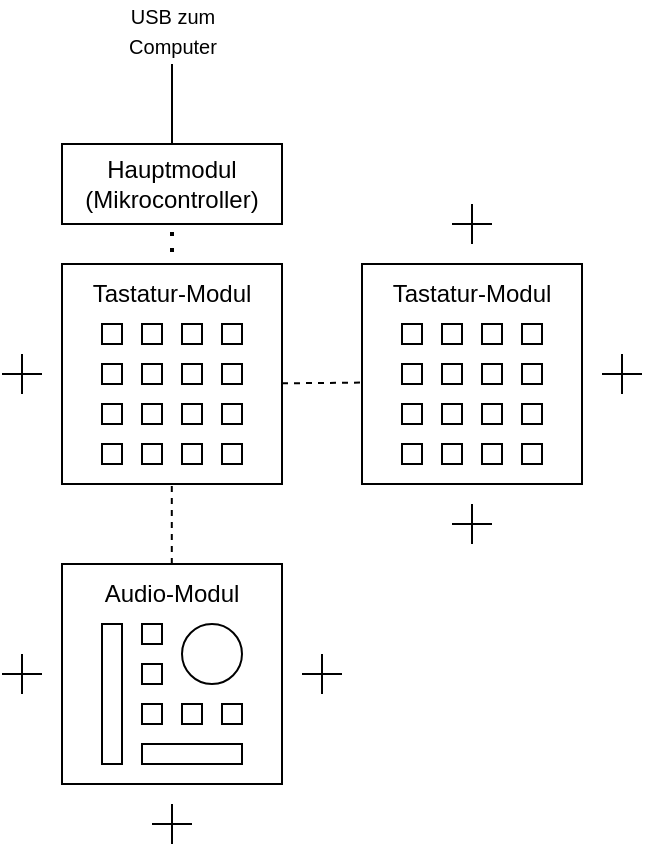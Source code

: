 <mxfile version="25.0.3">
  <diagram name="Seite-1" id="06Lyz3bGMCrr5AQnQPnJ">
    <mxGraphModel dx="1185" dy="632" grid="1" gridSize="10" guides="1" tooltips="1" connect="1" arrows="1" fold="1" page="1" pageScale="1" pageWidth="827" pageHeight="1169" math="0" shadow="0">
      <root>
        <mxCell id="0" />
        <mxCell id="1" parent="0" />
        <mxCell id="qrVqkozFbb9eaZflQ-VE-1" value="" style="rounded=0;whiteSpace=wrap;html=1;" vertex="1" parent="1">
          <mxGeometry x="190" y="380" width="110" height="110" as="geometry" />
        </mxCell>
        <mxCell id="qrVqkozFbb9eaZflQ-VE-2" value="" style="rounded=0;whiteSpace=wrap;html=1;" vertex="1" parent="1">
          <mxGeometry x="210" y="410" width="10" height="10" as="geometry" />
        </mxCell>
        <mxCell id="qrVqkozFbb9eaZflQ-VE-3" value="" style="rounded=0;whiteSpace=wrap;html=1;" vertex="1" parent="1">
          <mxGeometry x="230" y="410" width="10" height="10" as="geometry" />
        </mxCell>
        <mxCell id="qrVqkozFbb9eaZflQ-VE-4" value="" style="rounded=0;whiteSpace=wrap;html=1;" vertex="1" parent="1">
          <mxGeometry x="250" y="410" width="10" height="10" as="geometry" />
        </mxCell>
        <mxCell id="qrVqkozFbb9eaZflQ-VE-5" value="" style="rounded=0;whiteSpace=wrap;html=1;" vertex="1" parent="1">
          <mxGeometry x="270" y="410" width="10" height="10" as="geometry" />
        </mxCell>
        <mxCell id="qrVqkozFbb9eaZflQ-VE-6" value="" style="rounded=0;whiteSpace=wrap;html=1;" vertex="1" parent="1">
          <mxGeometry x="210" y="430" width="10" height="10" as="geometry" />
        </mxCell>
        <mxCell id="qrVqkozFbb9eaZflQ-VE-7" value="" style="rounded=0;whiteSpace=wrap;html=1;" vertex="1" parent="1">
          <mxGeometry x="230" y="430" width="10" height="10" as="geometry" />
        </mxCell>
        <mxCell id="qrVqkozFbb9eaZflQ-VE-8" value="" style="rounded=0;whiteSpace=wrap;html=1;" vertex="1" parent="1">
          <mxGeometry x="250" y="430" width="10" height="10" as="geometry" />
        </mxCell>
        <mxCell id="qrVqkozFbb9eaZflQ-VE-9" value="" style="rounded=0;whiteSpace=wrap;html=1;" vertex="1" parent="1">
          <mxGeometry x="270" y="430" width="10" height="10" as="geometry" />
        </mxCell>
        <mxCell id="qrVqkozFbb9eaZflQ-VE-10" value="" style="rounded=0;whiteSpace=wrap;html=1;" vertex="1" parent="1">
          <mxGeometry x="210" y="450" width="10" height="10" as="geometry" />
        </mxCell>
        <mxCell id="qrVqkozFbb9eaZflQ-VE-11" value="" style="rounded=0;whiteSpace=wrap;html=1;" vertex="1" parent="1">
          <mxGeometry x="230" y="450" width="10" height="10" as="geometry" />
        </mxCell>
        <mxCell id="qrVqkozFbb9eaZflQ-VE-12" value="" style="rounded=0;whiteSpace=wrap;html=1;" vertex="1" parent="1">
          <mxGeometry x="250" y="450" width="10" height="10" as="geometry" />
        </mxCell>
        <mxCell id="qrVqkozFbb9eaZflQ-VE-13" value="" style="rounded=0;whiteSpace=wrap;html=1;" vertex="1" parent="1">
          <mxGeometry x="270" y="450" width="10" height="10" as="geometry" />
        </mxCell>
        <mxCell id="qrVqkozFbb9eaZflQ-VE-14" value="" style="rounded=0;whiteSpace=wrap;html=1;" vertex="1" parent="1">
          <mxGeometry x="210" y="470" width="10" height="10" as="geometry" />
        </mxCell>
        <mxCell id="qrVqkozFbb9eaZflQ-VE-15" value="" style="rounded=0;whiteSpace=wrap;html=1;" vertex="1" parent="1">
          <mxGeometry x="230" y="470" width="10" height="10" as="geometry" />
        </mxCell>
        <mxCell id="qrVqkozFbb9eaZflQ-VE-16" value="" style="rounded=0;whiteSpace=wrap;html=1;" vertex="1" parent="1">
          <mxGeometry x="250" y="470" width="10" height="10" as="geometry" />
        </mxCell>
        <mxCell id="qrVqkozFbb9eaZflQ-VE-17" value="" style="rounded=0;whiteSpace=wrap;html=1;" vertex="1" parent="1">
          <mxGeometry x="270" y="470" width="10" height="10" as="geometry" />
        </mxCell>
        <mxCell id="qrVqkozFbb9eaZflQ-VE-19" value="&lt;font&gt;Tastatur-Modul&lt;/font&gt;" style="text;html=1;align=center;verticalAlign=middle;whiteSpace=wrap;rounded=0;" vertex="1" parent="1">
          <mxGeometry x="195" y="380" width="100" height="30" as="geometry" />
        </mxCell>
        <mxCell id="qrVqkozFbb9eaZflQ-VE-27" value="" style="endArrow=none;html=1;rounded=0;" edge="1" parent="1">
          <mxGeometry width="50" height="50" relative="1" as="geometry">
            <mxPoint x="170" y="445" as="sourcePoint" />
            <mxPoint x="170" y="425" as="targetPoint" />
          </mxGeometry>
        </mxCell>
        <mxCell id="qrVqkozFbb9eaZflQ-VE-28" value="" style="endArrow=none;html=1;rounded=0;" edge="1" parent="1">
          <mxGeometry width="50" height="50" relative="1" as="geometry">
            <mxPoint x="160" y="435" as="sourcePoint" />
            <mxPoint x="180" y="435" as="targetPoint" />
          </mxGeometry>
        </mxCell>
        <mxCell id="qrVqkozFbb9eaZflQ-VE-29" value="" style="rounded=0;whiteSpace=wrap;html=1;" vertex="1" parent="1">
          <mxGeometry x="340" y="380" width="110" height="110" as="geometry" />
        </mxCell>
        <mxCell id="qrVqkozFbb9eaZflQ-VE-30" value="" style="rounded=0;whiteSpace=wrap;html=1;" vertex="1" parent="1">
          <mxGeometry x="360" y="410" width="10" height="10" as="geometry" />
        </mxCell>
        <mxCell id="qrVqkozFbb9eaZflQ-VE-31" value="" style="rounded=0;whiteSpace=wrap;html=1;" vertex="1" parent="1">
          <mxGeometry x="380" y="410" width="10" height="10" as="geometry" />
        </mxCell>
        <mxCell id="qrVqkozFbb9eaZflQ-VE-32" value="" style="rounded=0;whiteSpace=wrap;html=1;" vertex="1" parent="1">
          <mxGeometry x="400" y="410" width="10" height="10" as="geometry" />
        </mxCell>
        <mxCell id="qrVqkozFbb9eaZflQ-VE-33" value="" style="rounded=0;whiteSpace=wrap;html=1;" vertex="1" parent="1">
          <mxGeometry x="420" y="410" width="10" height="10" as="geometry" />
        </mxCell>
        <mxCell id="qrVqkozFbb9eaZflQ-VE-34" value="" style="rounded=0;whiteSpace=wrap;html=1;" vertex="1" parent="1">
          <mxGeometry x="360" y="430" width="10" height="10" as="geometry" />
        </mxCell>
        <mxCell id="qrVqkozFbb9eaZflQ-VE-35" value="" style="rounded=0;whiteSpace=wrap;html=1;" vertex="1" parent="1">
          <mxGeometry x="380" y="430" width="10" height="10" as="geometry" />
        </mxCell>
        <mxCell id="qrVqkozFbb9eaZflQ-VE-36" value="" style="rounded=0;whiteSpace=wrap;html=1;" vertex="1" parent="1">
          <mxGeometry x="400" y="430" width="10" height="10" as="geometry" />
        </mxCell>
        <mxCell id="qrVqkozFbb9eaZflQ-VE-37" value="" style="rounded=0;whiteSpace=wrap;html=1;" vertex="1" parent="1">
          <mxGeometry x="420" y="430" width="10" height="10" as="geometry" />
        </mxCell>
        <mxCell id="qrVqkozFbb9eaZflQ-VE-38" value="" style="rounded=0;whiteSpace=wrap;html=1;" vertex="1" parent="1">
          <mxGeometry x="360" y="450" width="10" height="10" as="geometry" />
        </mxCell>
        <mxCell id="qrVqkozFbb9eaZflQ-VE-39" value="" style="rounded=0;whiteSpace=wrap;html=1;" vertex="1" parent="1">
          <mxGeometry x="380" y="450" width="10" height="10" as="geometry" />
        </mxCell>
        <mxCell id="qrVqkozFbb9eaZflQ-VE-40" value="" style="rounded=0;whiteSpace=wrap;html=1;" vertex="1" parent="1">
          <mxGeometry x="400" y="450" width="10" height="10" as="geometry" />
        </mxCell>
        <mxCell id="qrVqkozFbb9eaZflQ-VE-41" value="" style="rounded=0;whiteSpace=wrap;html=1;" vertex="1" parent="1">
          <mxGeometry x="420" y="450" width="10" height="10" as="geometry" />
        </mxCell>
        <mxCell id="qrVqkozFbb9eaZflQ-VE-42" value="" style="rounded=0;whiteSpace=wrap;html=1;" vertex="1" parent="1">
          <mxGeometry x="360" y="470" width="10" height="10" as="geometry" />
        </mxCell>
        <mxCell id="qrVqkozFbb9eaZflQ-VE-43" value="" style="rounded=0;whiteSpace=wrap;html=1;" vertex="1" parent="1">
          <mxGeometry x="380" y="470" width="10" height="10" as="geometry" />
        </mxCell>
        <mxCell id="qrVqkozFbb9eaZflQ-VE-44" value="" style="rounded=0;whiteSpace=wrap;html=1;" vertex="1" parent="1">
          <mxGeometry x="400" y="470" width="10" height="10" as="geometry" />
        </mxCell>
        <mxCell id="qrVqkozFbb9eaZflQ-VE-45" value="" style="rounded=0;whiteSpace=wrap;html=1;" vertex="1" parent="1">
          <mxGeometry x="420" y="470" width="10" height="10" as="geometry" />
        </mxCell>
        <mxCell id="qrVqkozFbb9eaZflQ-VE-46" value="&lt;font&gt;Tastatur-Modul&lt;/font&gt;" style="text;html=1;align=center;verticalAlign=middle;whiteSpace=wrap;rounded=0;" vertex="1" parent="1">
          <mxGeometry x="345" y="380" width="100" height="30" as="geometry" />
        </mxCell>
        <mxCell id="qrVqkozFbb9eaZflQ-VE-67" value="" style="rounded=0;whiteSpace=wrap;html=1;" vertex="1" parent="1">
          <mxGeometry x="190" y="530" width="110" height="110" as="geometry" />
        </mxCell>
        <mxCell id="qrVqkozFbb9eaZflQ-VE-68" value="" style="rounded=0;whiteSpace=wrap;html=1;" vertex="1" parent="1">
          <mxGeometry x="210" y="560" width="10" height="70" as="geometry" />
        </mxCell>
        <mxCell id="qrVqkozFbb9eaZflQ-VE-69" value="" style="rounded=0;whiteSpace=wrap;html=1;" vertex="1" parent="1">
          <mxGeometry x="230" y="560" width="10" height="10" as="geometry" />
        </mxCell>
        <mxCell id="qrVqkozFbb9eaZflQ-VE-73" value="" style="rounded=0;whiteSpace=wrap;html=1;" vertex="1" parent="1">
          <mxGeometry x="230" y="580" width="10" height="10" as="geometry" />
        </mxCell>
        <mxCell id="qrVqkozFbb9eaZflQ-VE-77" value="" style="rounded=0;whiteSpace=wrap;html=1;" vertex="1" parent="1">
          <mxGeometry x="230" y="600" width="10" height="10" as="geometry" />
        </mxCell>
        <mxCell id="qrVqkozFbb9eaZflQ-VE-78" value="" style="rounded=0;whiteSpace=wrap;html=1;" vertex="1" parent="1">
          <mxGeometry x="250" y="600" width="10" height="10" as="geometry" />
        </mxCell>
        <mxCell id="qrVqkozFbb9eaZflQ-VE-79" value="" style="rounded=0;whiteSpace=wrap;html=1;" vertex="1" parent="1">
          <mxGeometry x="270" y="600" width="10" height="10" as="geometry" />
        </mxCell>
        <mxCell id="qrVqkozFbb9eaZflQ-VE-84" value="&lt;font&gt;Audio-Modul&lt;/font&gt;" style="text;html=1;align=center;verticalAlign=middle;whiteSpace=wrap;rounded=0;" vertex="1" parent="1">
          <mxGeometry x="195" y="530" width="100" height="30" as="geometry" />
        </mxCell>
        <mxCell id="qrVqkozFbb9eaZflQ-VE-87" value="" style="ellipse;whiteSpace=wrap;html=1;aspect=fixed;" vertex="1" parent="1">
          <mxGeometry x="250" y="560" width="30" height="30" as="geometry" />
        </mxCell>
        <mxCell id="qrVqkozFbb9eaZflQ-VE-88" value="" style="rounded=0;whiteSpace=wrap;html=1;" vertex="1" parent="1">
          <mxGeometry x="230" y="620" width="50" height="10" as="geometry" />
        </mxCell>
        <mxCell id="qrVqkozFbb9eaZflQ-VE-92" value="" style="endArrow=none;dashed=1;html=1;rounded=0;entryX=-0.007;entryY=0.539;entryDx=0;entryDy=0;entryPerimeter=0;" edge="1" parent="1" target="qrVqkozFbb9eaZflQ-VE-29">
          <mxGeometry width="50" height="50" relative="1" as="geometry">
            <mxPoint x="300" y="439.67" as="sourcePoint" />
            <mxPoint x="335" y="439.67" as="targetPoint" />
          </mxGeometry>
        </mxCell>
        <mxCell id="qrVqkozFbb9eaZflQ-VE-93" value="" style="endArrow=none;dashed=1;html=1;rounded=0;exitX=0.45;exitY=0;exitDx=0;exitDy=0;exitPerimeter=0;" edge="1" parent="1">
          <mxGeometry width="50" height="50" relative="1" as="geometry">
            <mxPoint x="244.9" y="530" as="sourcePoint" />
            <mxPoint x="244.9" y="490" as="targetPoint" />
            <Array as="points">
              <mxPoint x="244.9" y="510" />
            </Array>
          </mxGeometry>
        </mxCell>
        <mxCell id="qrVqkozFbb9eaZflQ-VE-95" value="" style="endArrow=none;html=1;rounded=0;" edge="1" parent="1">
          <mxGeometry width="50" height="50" relative="1" as="geometry">
            <mxPoint x="470" y="445" as="sourcePoint" />
            <mxPoint x="470" y="425" as="targetPoint" />
          </mxGeometry>
        </mxCell>
        <mxCell id="qrVqkozFbb9eaZflQ-VE-96" value="" style="endArrow=none;html=1;rounded=0;" edge="1" parent="1">
          <mxGeometry width="50" height="50" relative="1" as="geometry">
            <mxPoint x="460" y="435" as="sourcePoint" />
            <mxPoint x="480" y="435" as="targetPoint" />
          </mxGeometry>
        </mxCell>
        <mxCell id="qrVqkozFbb9eaZflQ-VE-97" value="" style="endArrow=none;html=1;rounded=0;" edge="1" parent="1">
          <mxGeometry width="50" height="50" relative="1" as="geometry">
            <mxPoint x="395" y="520" as="sourcePoint" />
            <mxPoint x="395" y="500" as="targetPoint" />
          </mxGeometry>
        </mxCell>
        <mxCell id="qrVqkozFbb9eaZflQ-VE-98" value="" style="endArrow=none;html=1;rounded=0;" edge="1" parent="1">
          <mxGeometry width="50" height="50" relative="1" as="geometry">
            <mxPoint x="385" y="510" as="sourcePoint" />
            <mxPoint x="405" y="510" as="targetPoint" />
          </mxGeometry>
        </mxCell>
        <mxCell id="qrVqkozFbb9eaZflQ-VE-99" value="" style="endArrow=none;html=1;rounded=0;" edge="1" parent="1">
          <mxGeometry width="50" height="50" relative="1" as="geometry">
            <mxPoint x="395" y="370" as="sourcePoint" />
            <mxPoint x="395" y="350" as="targetPoint" />
          </mxGeometry>
        </mxCell>
        <mxCell id="qrVqkozFbb9eaZflQ-VE-100" value="" style="endArrow=none;html=1;rounded=0;" edge="1" parent="1">
          <mxGeometry width="50" height="50" relative="1" as="geometry">
            <mxPoint x="385" y="360" as="sourcePoint" />
            <mxPoint x="405" y="360" as="targetPoint" />
          </mxGeometry>
        </mxCell>
        <mxCell id="qrVqkozFbb9eaZflQ-VE-101" value="" style="endArrow=none;html=1;rounded=0;" edge="1" parent="1">
          <mxGeometry width="50" height="50" relative="1" as="geometry">
            <mxPoint x="320" y="595" as="sourcePoint" />
            <mxPoint x="320" y="575" as="targetPoint" />
          </mxGeometry>
        </mxCell>
        <mxCell id="qrVqkozFbb9eaZflQ-VE-102" value="" style="endArrow=none;html=1;rounded=0;" edge="1" parent="1">
          <mxGeometry width="50" height="50" relative="1" as="geometry">
            <mxPoint x="310" y="585" as="sourcePoint" />
            <mxPoint x="330" y="585" as="targetPoint" />
          </mxGeometry>
        </mxCell>
        <mxCell id="qrVqkozFbb9eaZflQ-VE-103" value="" style="endArrow=none;html=1;rounded=0;" edge="1" parent="1">
          <mxGeometry width="50" height="50" relative="1" as="geometry">
            <mxPoint x="170" y="595" as="sourcePoint" />
            <mxPoint x="170" y="575" as="targetPoint" />
          </mxGeometry>
        </mxCell>
        <mxCell id="qrVqkozFbb9eaZflQ-VE-104" value="" style="endArrow=none;html=1;rounded=0;" edge="1" parent="1">
          <mxGeometry width="50" height="50" relative="1" as="geometry">
            <mxPoint x="160" y="585" as="sourcePoint" />
            <mxPoint x="180" y="585" as="targetPoint" />
          </mxGeometry>
        </mxCell>
        <mxCell id="qrVqkozFbb9eaZflQ-VE-136" value="" style="endArrow=none;html=1;rounded=0;" edge="1" parent="1">
          <mxGeometry width="50" height="50" relative="1" as="geometry">
            <mxPoint x="245" y="670" as="sourcePoint" />
            <mxPoint x="245" y="650" as="targetPoint" />
          </mxGeometry>
        </mxCell>
        <mxCell id="qrVqkozFbb9eaZflQ-VE-137" value="" style="endArrow=none;html=1;rounded=0;" edge="1" parent="1">
          <mxGeometry width="50" height="50" relative="1" as="geometry">
            <mxPoint x="235" y="660" as="sourcePoint" />
            <mxPoint x="255" y="660" as="targetPoint" />
          </mxGeometry>
        </mxCell>
        <mxCell id="qrVqkozFbb9eaZflQ-VE-139" value="Hauptmodul&lt;br&gt;(Mikrocontroller)" style="rounded=0;whiteSpace=wrap;html=1;" vertex="1" parent="1">
          <mxGeometry x="190" y="320" width="110" height="40" as="geometry" />
        </mxCell>
        <mxCell id="qrVqkozFbb9eaZflQ-VE-141" value="" style="endArrow=none;dashed=1;html=1;dashPattern=1 3;strokeWidth=2;rounded=0;" edge="1" parent="1">
          <mxGeometry width="50" height="50" relative="1" as="geometry">
            <mxPoint x="245" y="374" as="sourcePoint" />
            <mxPoint x="245" y="360" as="targetPoint" />
          </mxGeometry>
        </mxCell>
        <mxCell id="qrVqkozFbb9eaZflQ-VE-142" value="" style="endArrow=none;html=1;rounded=0;" edge="1" parent="1">
          <mxGeometry width="50" height="50" relative="1" as="geometry">
            <mxPoint x="245" y="320" as="sourcePoint" />
            <mxPoint x="245" y="280" as="targetPoint" />
          </mxGeometry>
        </mxCell>
        <mxCell id="qrVqkozFbb9eaZflQ-VE-144" value="&lt;font style=&quot;font-size: 10px;&quot;&gt;USB zum Computer&lt;/font&gt;" style="text;html=1;align=center;verticalAlign=middle;whiteSpace=wrap;rounded=0;" vertex="1" parent="1">
          <mxGeometry x="217.5" y="250" width="55" height="25" as="geometry" />
        </mxCell>
      </root>
    </mxGraphModel>
  </diagram>
</mxfile>
